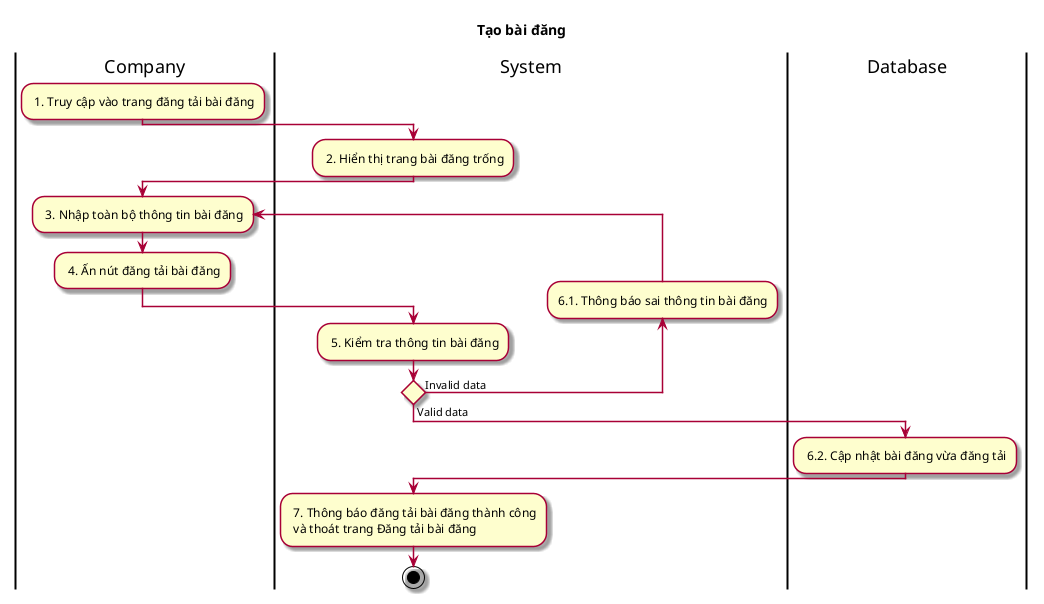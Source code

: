 @startuml ActTaoBaiDang.puml
skin rose
title Tạo bài đăng
|Company|
: 1. Truy cập vào trang đăng tải bài đăng;
|System|
: 2. Hiển thị trang bài đăng trống;
|Company|
repeat : 3. Nhập toàn bộ thông tin bài đăng;
: 4. Ấn nút đăng tải bài đăng;
|System|
: 5. Kiểm tra thông tin bài đăng;
backward :6.1. Thông báo sai thông tin bài đăng;
repeat while () is (Invalid data) not (Valid data)
|Database|
: 6.2. Cập nhật bài đăng vừa đăng tải;
|System|
: 7. Thông báo đăng tải bài đăng thành công\n và thoát trang Đăng tải bài đăng;
stop






@enduml